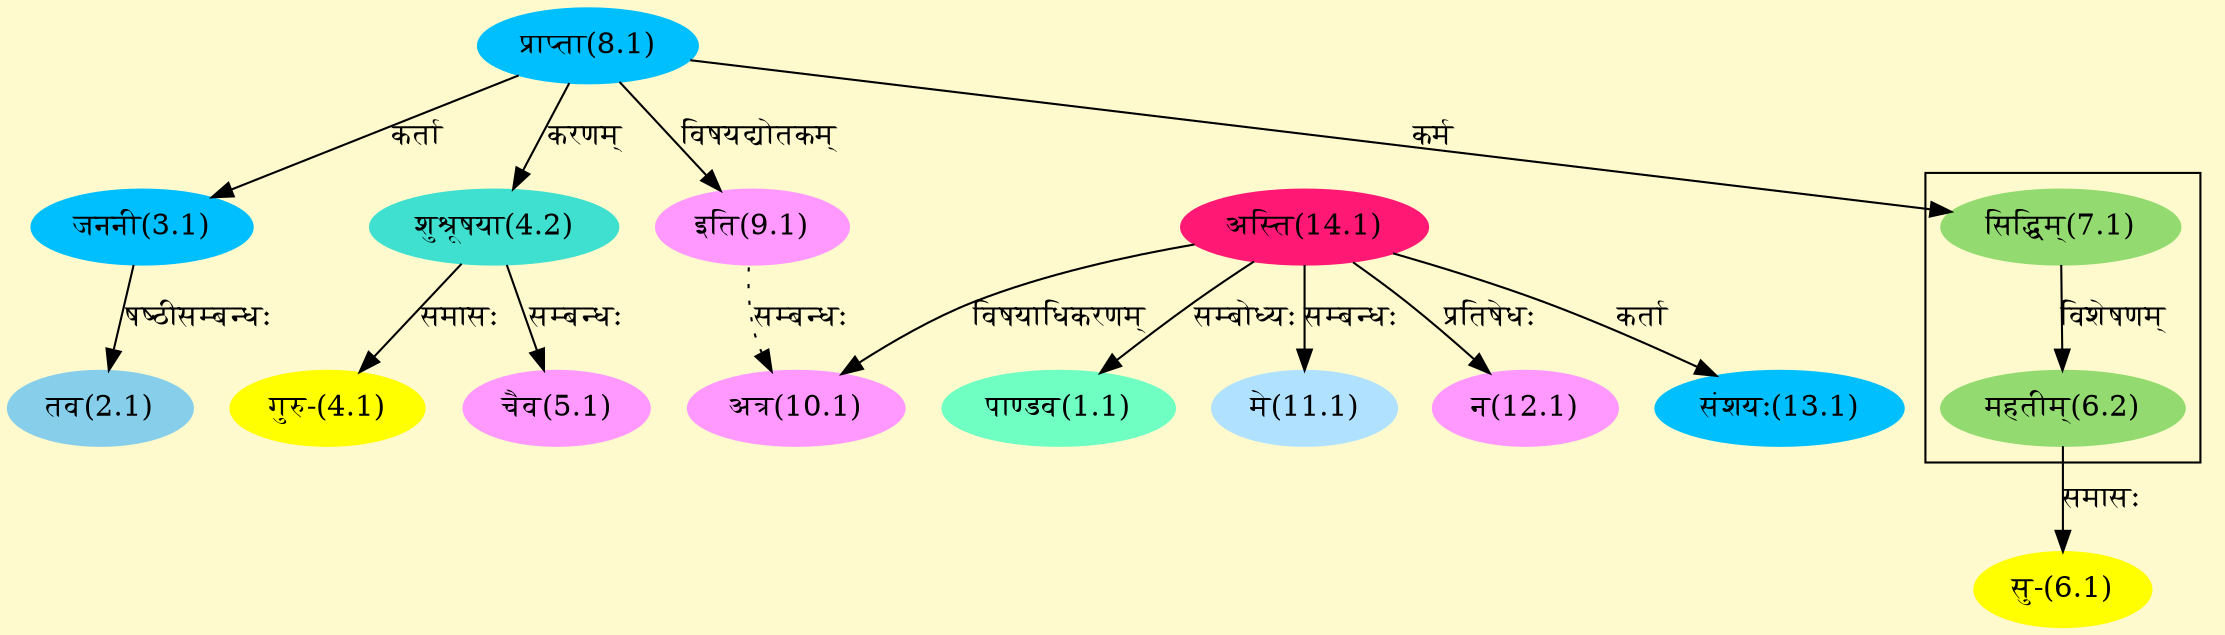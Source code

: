 digraph G{
rankdir=BT;
 compound=true;
 bgcolor="lemonchiffon1";

subgraph cluster_1{
Node6_2 [style=filled, color="#93DB70" label = "महतीम्(6.2)"]
Node7_1 [style=filled, color="#93DB70" label = "सिद्धिम्(7.1)"]

}
Node1_1 [style=filled, color="#6FFFC3" label = "पाण्डव(1.1)"]
Node14_1 [style=filled, color="#FF1975" label = "अस्ति(14.1)"]
Node2_1 [style=filled, color="#87CEEB" label = "तव(2.1)"]
Node3_1 [style=filled, color="#00BFFF" label = "जननी(3.1)"]
Node8_1 [style=filled, color="#00BFFF" label = "प्राप्ता(8.1)"]
Node4_1 [style=filled, color="#FFFF00" label = "गुरु-(4.1)"]
Node4_2 [style=filled, color="#40E0D0" label = "शुश्रूषया(4.2)"]
Node5_1 [style=filled, color="#FF99FF" label = "चैव(5.1)"]
Node6_1 [style=filled, color="#FFFF00" label = "सु-(6.1)"]
Node6_2 [style=filled, color="#93DB70" label = "महतीम्(6.2)"]
Node7_1 [style=filled, color="#93DB70" label = "सिद्धिम्(7.1)"]
Node9_1 [style=filled, color="#FF99FF" label = "इति(9.1)"]
Node10_1 [style=filled, color="#FF99FF" label = "अत्र(10.1)"]
Node11_1 [style=filled, color="#B0E2FF" label = "मे(11.1)"]
Node12_1 [style=filled, color="#FF99FF" label = "न(12.1)"]
Node13_1 [style=filled, color="#00BFFF" label = "संशयः(13.1)"]
/* Start of Relations section */

Node1_1 -> Node14_1 [  label="सम्बोध्यः"  dir="back" ]
Node2_1 -> Node3_1 [  label="षष्ठीसम्बन्धः"  dir="back" ]
Node3_1 -> Node8_1 [  label="कर्ता"  dir="back" ]
Node4_1 -> Node4_2 [  label="समासः"  dir="back" ]
Node4_2 -> Node8_1 [  label="करणम्"  dir="back" ]
Node5_1 -> Node4_2 [  label="सम्बन्धः"  dir="back" ]
Node6_1 -> Node6_2 [  label="समासः"  dir="back" ]
Node6_2 -> Node7_1 [  label="विशेषणम्"  dir="back" ]
Node7_1 -> Node8_1 [  label="कर्म"  dir="back" ]
Node9_1 -> Node8_1 [  label="विषयद्योतकम्"  dir="back" ]
Node10_1 -> Node14_1 [  label="विषयाधिकरणम्"  dir="back" ]
Node10_1 -> Node9_1 [ style=dotted label="सम्बन्धः"  dir="back" ]
Node11_1 -> Node14_1 [  label="सम्बन्धः"  dir="back" ]
Node12_1 -> Node14_1 [  label="प्रतिषेधः"  dir="back" ]
Node13_1 -> Node14_1 [  label="कर्ता"  dir="back" ]
}
